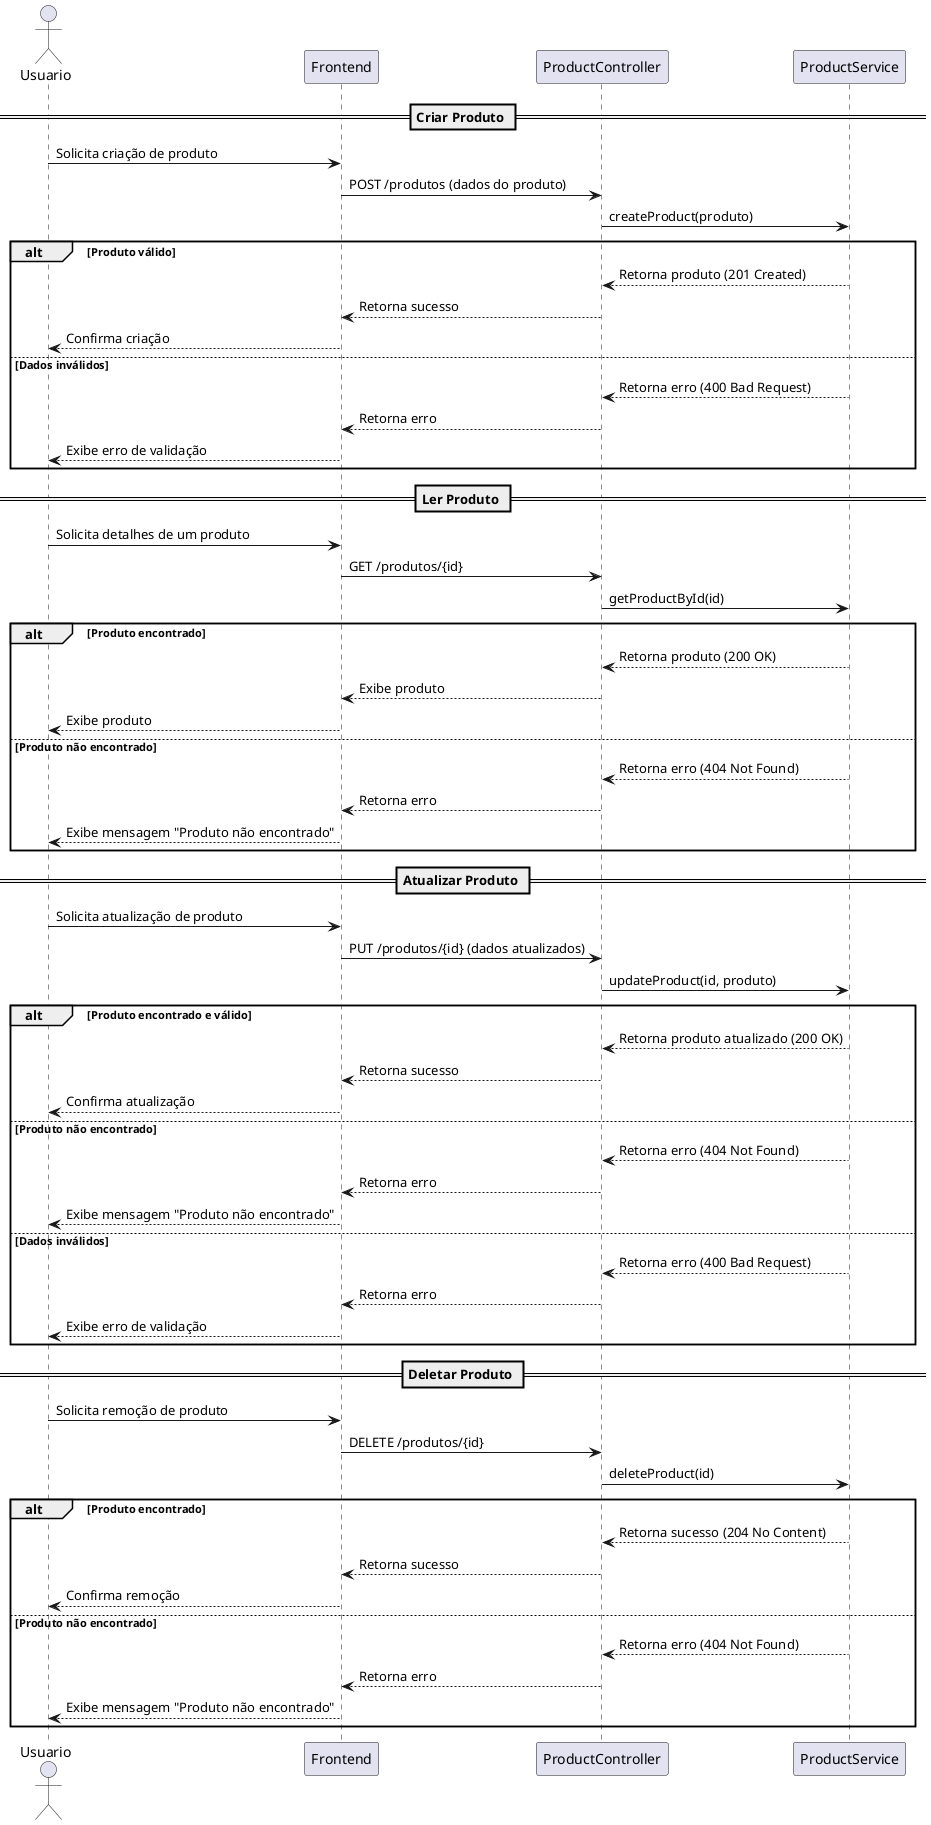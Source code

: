 @startuml
actor Usuario
participant Frontend
participant ProductController
participant ProductService

== Criar Produto ==
Usuario -> Frontend: Solicita criação de produto
Frontend -> ProductController: POST /produtos (dados do produto)
ProductController -> ProductService: createProduct(produto)
alt Produto válido
    ProductService --> ProductController: Retorna produto (201 Created)
    ProductController --> Frontend: Retorna sucesso
    Frontend --> Usuario: Confirma criação
else Dados inválidos
    ProductService --> ProductController: Retorna erro (400 Bad Request)
    ProductController --> Frontend: Retorna erro
    Frontend --> Usuario: Exibe erro de validação
end

== Ler Produto ==
Usuario -> Frontend: Solicita detalhes de um produto
Frontend -> ProductController: GET /produtos/{id}
ProductController -> ProductService: getProductById(id)
alt Produto encontrado
    ProductService --> ProductController: Retorna produto (200 OK)
    ProductController --> Frontend: Exibe produto
    Frontend --> Usuario: Exibe produto
else Produto não encontrado
    ProductService --> ProductController: Retorna erro (404 Not Found)
    ProductController --> Frontend: Retorna erro
    Frontend --> Usuario: Exibe mensagem "Produto não encontrado"
end

== Atualizar Produto ==
Usuario -> Frontend: Solicita atualização de produto
Frontend -> ProductController: PUT /produtos/{id} (dados atualizados)
ProductController -> ProductService: updateProduct(id, produto)
alt Produto encontrado e válido
    ProductService --> ProductController: Retorna produto atualizado (200 OK)
    ProductController --> Frontend: Retorna sucesso
    Frontend --> Usuario: Confirma atualização
else Produto não encontrado
    ProductService --> ProductController: Retorna erro (404 Not Found)
    ProductController --> Frontend: Retorna erro
    Frontend --> Usuario: Exibe mensagem "Produto não encontrado"
else Dados inválidos
    ProductService --> ProductController: Retorna erro (400 Bad Request)
    ProductController --> Frontend: Retorna erro
    Frontend --> Usuario: Exibe erro de validação
end

== Deletar Produto ==
Usuario -> Frontend: Solicita remoção de produto
Frontend -> ProductController: DELETE /produtos/{id}
ProductController -> ProductService: deleteProduct(id)
alt Produto encontrado
    ProductService --> ProductController: Retorna sucesso (204 No Content)
    ProductController --> Frontend: Retorna sucesso
    Frontend --> Usuario: Confirma remoção
else Produto não encontrado
    ProductService --> ProductController: Retorna erro (404 Not Found)
    ProductController --> Frontend: Retorna erro
    Frontend --> Usuario: Exibe mensagem "Produto não encontrado"
end

@enduml
